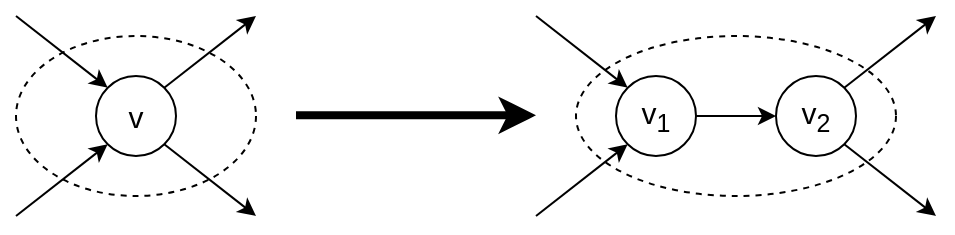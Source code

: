 <mxfile version="12.8.2" type="device"><diagram id="3SZQppl5QeaYCHPDoijQ" name="Page-1"><mxGraphModel dx="716" dy="397" grid="1" gridSize="10" guides="1" tooltips="1" connect="1" arrows="1" fold="1" page="1" pageScale="1" pageWidth="850" pageHeight="1100" math="0" shadow="0"><root><mxCell id="0"/><mxCell id="1" parent="0"/><mxCell id="X-Cdb7Zn_qa25iw6UTko-1" value="&lt;font style=&quot;font-size: 15px&quot;&gt;v&lt;/font&gt;" style="ellipse;whiteSpace=wrap;html=1;aspect=fixed;" vertex="1" parent="1"><mxGeometry x="410" y="290" width="40" height="40" as="geometry"/></mxCell><mxCell id="X-Cdb7Zn_qa25iw6UTko-2" value="" style="endArrow=classic;html=1;strokeWidth=4;" edge="1" parent="1"><mxGeometry width="50" height="50" relative="1" as="geometry"><mxPoint x="510" y="309.66" as="sourcePoint"/><mxPoint x="630" y="309.66" as="targetPoint"/></mxGeometry></mxCell><mxCell id="X-Cdb7Zn_qa25iw6UTko-3" value="" style="endArrow=classic;html=1;exitX=1;exitY=0;exitDx=0;exitDy=0;" edge="1" parent="1" source="X-Cdb7Zn_qa25iw6UTko-1"><mxGeometry width="50" height="50" relative="1" as="geometry"><mxPoint x="470" y="290" as="sourcePoint"/><mxPoint x="490" y="260" as="targetPoint"/></mxGeometry></mxCell><mxCell id="X-Cdb7Zn_qa25iw6UTko-4" value="" style="endArrow=classic;html=1;exitX=1;exitY=1;exitDx=0;exitDy=0;" edge="1" parent="1" source="X-Cdb7Zn_qa25iw6UTko-1"><mxGeometry width="50" height="50" relative="1" as="geometry"><mxPoint x="461.213" y="298.787" as="sourcePoint"/><mxPoint x="490" y="360" as="targetPoint"/></mxGeometry></mxCell><mxCell id="X-Cdb7Zn_qa25iw6UTko-5" value="" style="endArrow=classic;html=1;entryX=0;entryY=1;entryDx=0;entryDy=0;" edge="1" parent="1" target="X-Cdb7Zn_qa25iw6UTko-1"><mxGeometry width="50" height="50" relative="1" as="geometry"><mxPoint x="370" y="360" as="sourcePoint"/><mxPoint x="400" y="340" as="targetPoint"/></mxGeometry></mxCell><mxCell id="X-Cdb7Zn_qa25iw6UTko-6" value="" style="endArrow=classic;html=1;entryX=0;entryY=0;entryDx=0;entryDy=0;" edge="1" parent="1" target="X-Cdb7Zn_qa25iw6UTko-1"><mxGeometry width="50" height="50" relative="1" as="geometry"><mxPoint x="370" y="260" as="sourcePoint"/><mxPoint x="380" y="270" as="targetPoint"/></mxGeometry></mxCell><mxCell id="X-Cdb7Zn_qa25iw6UTko-7" value="&lt;div align=&quot;center&quot;&gt;&lt;font style=&quot;font-size: 15px&quot;&gt;v&lt;sub&gt;1&lt;/sub&gt;&lt;/font&gt;&lt;/div&gt;" style="ellipse;whiteSpace=wrap;html=1;aspect=fixed;align=center;" vertex="1" parent="1"><mxGeometry x="670" y="290" width="40" height="40" as="geometry"/></mxCell><mxCell id="X-Cdb7Zn_qa25iw6UTko-10" value="" style="endArrow=classic;html=1;entryX=0;entryY=1;entryDx=0;entryDy=0;" edge="1" parent="1" target="X-Cdb7Zn_qa25iw6UTko-7"><mxGeometry width="50" height="50" relative="1" as="geometry"><mxPoint x="630" y="360" as="sourcePoint"/><mxPoint x="660" y="340" as="targetPoint"/></mxGeometry></mxCell><mxCell id="X-Cdb7Zn_qa25iw6UTko-11" value="" style="endArrow=classic;html=1;entryX=0;entryY=0;entryDx=0;entryDy=0;" edge="1" parent="1" target="X-Cdb7Zn_qa25iw6UTko-7"><mxGeometry width="50" height="50" relative="1" as="geometry"><mxPoint x="630" y="260" as="sourcePoint"/><mxPoint x="640" y="270" as="targetPoint"/></mxGeometry></mxCell><mxCell id="X-Cdb7Zn_qa25iw6UTko-12" value="&lt;div align=&quot;center&quot;&gt;&lt;font style=&quot;font-size: 15px&quot;&gt;v&lt;sub&gt;2&lt;/sub&gt;&lt;/font&gt;&lt;/div&gt;" style="ellipse;whiteSpace=wrap;html=1;aspect=fixed;align=center;" vertex="1" parent="1"><mxGeometry x="750" y="290" width="40" height="40" as="geometry"/></mxCell><mxCell id="X-Cdb7Zn_qa25iw6UTko-13" value="" style="endArrow=classic;html=1;exitX=1;exitY=0;exitDx=0;exitDy=0;" edge="1" parent="1" source="X-Cdb7Zn_qa25iw6UTko-12"><mxGeometry width="50" height="50" relative="1" as="geometry"><mxPoint x="810" y="290" as="sourcePoint"/><mxPoint x="830" y="260" as="targetPoint"/></mxGeometry></mxCell><mxCell id="X-Cdb7Zn_qa25iw6UTko-14" value="" style="endArrow=classic;html=1;exitX=1;exitY=1;exitDx=0;exitDy=0;" edge="1" parent="1" source="X-Cdb7Zn_qa25iw6UTko-12"><mxGeometry width="50" height="50" relative="1" as="geometry"><mxPoint x="801.213" y="298.787" as="sourcePoint"/><mxPoint x="830" y="360" as="targetPoint"/></mxGeometry></mxCell><mxCell id="X-Cdb7Zn_qa25iw6UTko-18" value="" style="endArrow=classic;html=1;entryX=0;entryY=0.5;entryDx=0;entryDy=0;exitX=1;exitY=0.5;exitDx=0;exitDy=0;" edge="1" parent="1" source="X-Cdb7Zn_qa25iw6UTko-7" target="X-Cdb7Zn_qa25iw6UTko-12"><mxGeometry width="50" height="50" relative="1" as="geometry"><mxPoint x="640" y="270" as="sourcePoint"/><mxPoint x="685.858" y="305.858" as="targetPoint"/></mxGeometry></mxCell><mxCell id="X-Cdb7Zn_qa25iw6UTko-19" value="" style="ellipse;whiteSpace=wrap;html=1;fillColor=none;dashed=1;" vertex="1" parent="1"><mxGeometry x="370" y="270" width="120" height="80" as="geometry"/></mxCell><mxCell id="X-Cdb7Zn_qa25iw6UTko-20" value="" style="ellipse;whiteSpace=wrap;html=1;fillColor=none;dashed=1;" vertex="1" parent="1"><mxGeometry x="650" y="270" width="160" height="80" as="geometry"/></mxCell></root></mxGraphModel></diagram></mxfile>